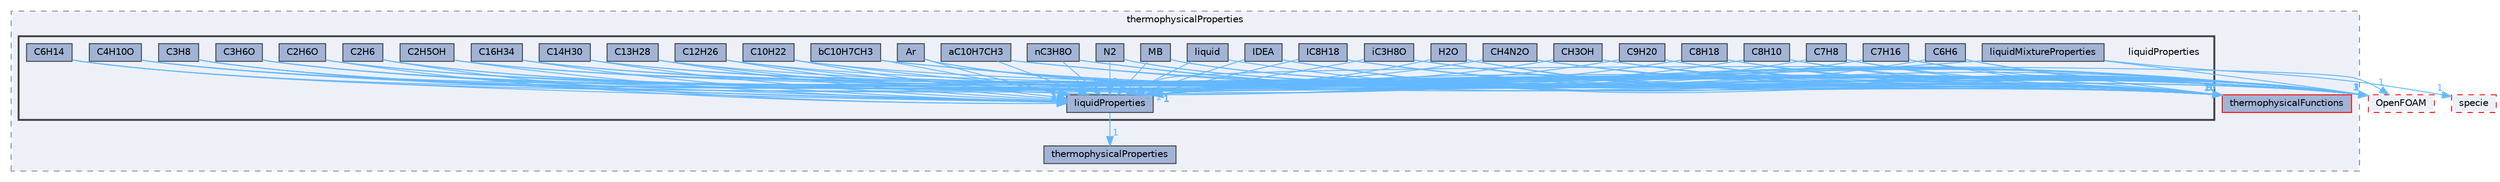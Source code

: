 digraph "src/thermophysicalModels/thermophysicalProperties/liquidProperties"
{
 // LATEX_PDF_SIZE
  bgcolor="transparent";
  edge [fontname=Helvetica,fontsize=10,labelfontname=Helvetica,labelfontsize=10];
  node [fontname=Helvetica,fontsize=10,shape=box,height=0.2,width=0.4];
  compound=true
  subgraph clusterdir_e18d608ec106eacfb005ee36ef0e1b8f {
    graph [ bgcolor="#edf0f7", pencolor="grey50", label="thermophysicalProperties", fontname=Helvetica,fontsize=10 style="filled,dashed", URL="dir_e18d608ec106eacfb005ee36ef0e1b8f.html",tooltip=""]
  dir_27325e2ddd74e88cbda26832a28f3aa6 [label="thermophysicalFunctions", fillcolor="#a2b4d6", color="red", style="filled", URL="dir_27325e2ddd74e88cbda26832a28f3aa6.html",tooltip=""];
  dir_4651bb69b7f292d2e02d8b506955ec59 [label="thermophysicalProperties", fillcolor="#a2b4d6", color="grey25", style="filled", URL="dir_4651bb69b7f292d2e02d8b506955ec59.html",tooltip=""];
  subgraph clusterdir_11d21976779a4654a263863a59c4e24a {
    graph [ bgcolor="#edf0f7", pencolor="grey25", label="", fontname=Helvetica,fontsize=10 style="filled,bold", URL="dir_11d21976779a4654a263863a59c4e24a.html",tooltip=""]
    dir_11d21976779a4654a263863a59c4e24a [shape=plaintext, label="liquidProperties"];
  dir_04be218fc8546c10c7809b130a0d019d [label="aC10H7CH3", fillcolor="#a2b4d6", color="grey25", style="filled", URL="dir_04be218fc8546c10c7809b130a0d019d.html",tooltip=""];
  dir_4e1ab492c6612541a1c518625d2400ab [label="Ar", fillcolor="#a2b4d6", color="grey25", style="filled", URL="dir_4e1ab492c6612541a1c518625d2400ab.html",tooltip=""];
  dir_06fd51f50d3ec224e4dc1105a0f85771 [label="bC10H7CH3", fillcolor="#a2b4d6", color="grey25", style="filled", URL="dir_06fd51f50d3ec224e4dc1105a0f85771.html",tooltip=""];
  dir_9ee49c2234b94d40d6a9a036aa4c1c8d [label="C10H22", fillcolor="#a2b4d6", color="grey25", style="filled", URL="dir_9ee49c2234b94d40d6a9a036aa4c1c8d.html",tooltip=""];
  dir_e5c68ebb6f57a4d8dfac065fc8bec15e [label="C12H26", fillcolor="#a2b4d6", color="grey25", style="filled", URL="dir_e5c68ebb6f57a4d8dfac065fc8bec15e.html",tooltip=""];
  dir_b90f9bf2b5706420e1ee90858a36bfbf [label="C13H28", fillcolor="#a2b4d6", color="grey25", style="filled", URL="dir_b90f9bf2b5706420e1ee90858a36bfbf.html",tooltip=""];
  dir_34858755f18a11f4974db1cc49f458f9 [label="C14H30", fillcolor="#a2b4d6", color="grey25", style="filled", URL="dir_34858755f18a11f4974db1cc49f458f9.html",tooltip=""];
  dir_daab1cb1452a1a2f7dc0ed114205e923 [label="C16H34", fillcolor="#a2b4d6", color="grey25", style="filled", URL="dir_daab1cb1452a1a2f7dc0ed114205e923.html",tooltip=""];
  dir_ffb03b2ac84b15b97cbbda26a026fa56 [label="C2H5OH", fillcolor="#a2b4d6", color="grey25", style="filled", URL="dir_ffb03b2ac84b15b97cbbda26a026fa56.html",tooltip=""];
  dir_2dfea933aa3903a4ecd904357211adfc [label="C2H6", fillcolor="#a2b4d6", color="grey25", style="filled", URL="dir_2dfea933aa3903a4ecd904357211adfc.html",tooltip=""];
  dir_aa33c0bf4e0f3a1b17e77ee7409b86a0 [label="C2H6O", fillcolor="#a2b4d6", color="grey25", style="filled", URL="dir_aa33c0bf4e0f3a1b17e77ee7409b86a0.html",tooltip=""];
  dir_f1d691b7ad25884e2fd4753e24e48b0a [label="C3H6O", fillcolor="#a2b4d6", color="grey25", style="filled", URL="dir_f1d691b7ad25884e2fd4753e24e48b0a.html",tooltip=""];
  dir_2bfbb44cc12ac1a38c241019b8d318cc [label="C3H8", fillcolor="#a2b4d6", color="grey25", style="filled", URL="dir_2bfbb44cc12ac1a38c241019b8d318cc.html",tooltip=""];
  dir_1f754ed25ad93b7ca1fefc704b624270 [label="C4H10O", fillcolor="#a2b4d6", color="grey25", style="filled", URL="dir_1f754ed25ad93b7ca1fefc704b624270.html",tooltip=""];
  dir_7c38f0c9d68b9eb0aabab3510e034a0b [label="C6H14", fillcolor="#a2b4d6", color="grey25", style="filled", URL="dir_7c38f0c9d68b9eb0aabab3510e034a0b.html",tooltip=""];
  dir_0a0be3034aa728efde28543f47546a3b [label="C6H6", fillcolor="#a2b4d6", color="grey25", style="filled", URL="dir_0a0be3034aa728efde28543f47546a3b.html",tooltip=""];
  dir_963e13caf254cdafea00fab86c875d2f [label="C7H16", fillcolor="#a2b4d6", color="grey25", style="filled", URL="dir_963e13caf254cdafea00fab86c875d2f.html",tooltip=""];
  dir_a8247b03c7b3efa0fdc0b811e469b6c9 [label="C7H8", fillcolor="#a2b4d6", color="grey25", style="filled", URL="dir_a8247b03c7b3efa0fdc0b811e469b6c9.html",tooltip=""];
  dir_f6d1b8a65e70a2d38c04cfcef7008e7e [label="C8H10", fillcolor="#a2b4d6", color="grey25", style="filled", URL="dir_f6d1b8a65e70a2d38c04cfcef7008e7e.html",tooltip=""];
  dir_59709bd90b14740b53ffee4a169bae45 [label="C8H18", fillcolor="#a2b4d6", color="grey25", style="filled", URL="dir_59709bd90b14740b53ffee4a169bae45.html",tooltip=""];
  dir_435e821d237a6c2ca31d0ed6a81ca727 [label="C9H20", fillcolor="#a2b4d6", color="grey25", style="filled", URL="dir_435e821d237a6c2ca31d0ed6a81ca727.html",tooltip=""];
  dir_2b6e6f45b8dac0c6193416793970eff2 [label="CH3OH", fillcolor="#a2b4d6", color="grey25", style="filled", URL="dir_2b6e6f45b8dac0c6193416793970eff2.html",tooltip=""];
  dir_bbfabdc884446f2e048a0b3f968c4e8a [label="CH4N2O", fillcolor="#a2b4d6", color="grey25", style="filled", URL="dir_bbfabdc884446f2e048a0b3f968c4e8a.html",tooltip=""];
  dir_088560fd9251ead40a426ca3d2eb5f74 [label="H2O", fillcolor="#a2b4d6", color="grey25", style="filled", URL="dir_088560fd9251ead40a426ca3d2eb5f74.html",tooltip=""];
  dir_d9d354d4669eb3ded8afb946802c935c [label="iC3H8O", fillcolor="#a2b4d6", color="grey25", style="filled", URL="dir_d9d354d4669eb3ded8afb946802c935c.html",tooltip=""];
  dir_d72307fe1113ef821fe8c255b861fbcd [label="IC8H18", fillcolor="#a2b4d6", color="grey25", style="filled", URL="dir_d72307fe1113ef821fe8c255b861fbcd.html",tooltip=""];
  dir_8ca0115979002c679ddc7cb5cc604deb [label="IDEA", fillcolor="#a2b4d6", color="grey25", style="filled", URL="dir_8ca0115979002c679ddc7cb5cc604deb.html",tooltip=""];
  dir_6459eba699aff7d95062764d26b0804a [label="liquid", fillcolor="#a2b4d6", color="grey25", style="filled", URL="dir_6459eba699aff7d95062764d26b0804a.html",tooltip=""];
  dir_ae0ac69eeed64cb22f746c59145f6660 [label="liquidMixtureProperties", fillcolor="#a2b4d6", color="grey25", style="filled", URL="dir_ae0ac69eeed64cb22f746c59145f6660.html",tooltip=""];
  dir_fe7f8d8b1c2d5f5a435c66a0203ba76a [label="liquidProperties", fillcolor="#a2b4d6", color="grey25", style="filled", URL="dir_fe7f8d8b1c2d5f5a435c66a0203ba76a.html",tooltip=""];
  dir_f88c49aa86a5f72a3dfe5e6809f8df0c [label="MB", fillcolor="#a2b4d6", color="grey25", style="filled", URL="dir_f88c49aa86a5f72a3dfe5e6809f8df0c.html",tooltip=""];
  dir_7dc7f18eff7cf6f5cd1123ea74a0cb57 [label="N2", fillcolor="#a2b4d6", color="grey25", style="filled", URL="dir_7dc7f18eff7cf6f5cd1123ea74a0cb57.html",tooltip=""];
  dir_e4b6aff977448593eb932dfb8020320d [label="nC3H8O", fillcolor="#a2b4d6", color="grey25", style="filled", URL="dir_e4b6aff977448593eb932dfb8020320d.html",tooltip=""];
  }
  }
  dir_5c4bf53b114f4c9237cd4ef0431fc9bd [label="specie", fillcolor="#edf0f7", color="red", style="filled,dashed", URL="dir_5c4bf53b114f4c9237cd4ef0431fc9bd.html",tooltip=""];
  dir_c5473ff19b20e6ec4dfe5c310b3778a8 [label="OpenFOAM", fillcolor="#edf0f7", color="red", style="filled,dashed", URL="dir_c5473ff19b20e6ec4dfe5c310b3778a8.html",tooltip=""];
  dir_04be218fc8546c10c7809b130a0d019d->dir_27325e2ddd74e88cbda26832a28f3aa6 [headlabel="10", labeldistance=1.5 headhref="dir_000012_004021.html" href="dir_000012_004021.html" color="steelblue1" fontcolor="steelblue1"];
  dir_04be218fc8546c10c7809b130a0d019d->dir_c5473ff19b20e6ec4dfe5c310b3778a8 [headlabel="1", labeldistance=1.5 headhref="dir_000012_002695.html" href="dir_000012_002695.html" color="steelblue1" fontcolor="steelblue1"];
  dir_04be218fc8546c10c7809b130a0d019d->dir_fe7f8d8b1c2d5f5a435c66a0203ba76a [headlabel="1", labeldistance=1.5 headhref="dir_000012_002231.html" href="dir_000012_002231.html" color="steelblue1" fontcolor="steelblue1"];
  dir_4e1ab492c6612541a1c518625d2400ab->dir_27325e2ddd74e88cbda26832a28f3aa6 [headlabel="10", labeldistance=1.5 headhref="dir_000117_004021.html" href="dir_000117_004021.html" color="steelblue1" fontcolor="steelblue1"];
  dir_4e1ab492c6612541a1c518625d2400ab->dir_c5473ff19b20e6ec4dfe5c310b3778a8 [headlabel="1", labeldistance=1.5 headhref="dir_000117_002695.html" href="dir_000117_002695.html" color="steelblue1" fontcolor="steelblue1"];
  dir_4e1ab492c6612541a1c518625d2400ab->dir_fe7f8d8b1c2d5f5a435c66a0203ba76a [headlabel="1", labeldistance=1.5 headhref="dir_000117_002231.html" href="dir_000117_002231.html" color="steelblue1" fontcolor="steelblue1"];
  dir_06fd51f50d3ec224e4dc1105a0f85771->dir_27325e2ddd74e88cbda26832a28f3aa6 [headlabel="10", labeldistance=1.5 headhref="dir_000256_004021.html" href="dir_000256_004021.html" color="steelblue1" fontcolor="steelblue1"];
  dir_06fd51f50d3ec224e4dc1105a0f85771->dir_c5473ff19b20e6ec4dfe5c310b3778a8 [headlabel="1", labeldistance=1.5 headhref="dir_000256_002695.html" href="dir_000256_002695.html" color="steelblue1" fontcolor="steelblue1"];
  dir_06fd51f50d3ec224e4dc1105a0f85771->dir_fe7f8d8b1c2d5f5a435c66a0203ba76a [headlabel="1", labeldistance=1.5 headhref="dir_000256_002231.html" href="dir_000256_002231.html" color="steelblue1" fontcolor="steelblue1"];
  dir_9ee49c2234b94d40d6a9a036aa4c1c8d->dir_27325e2ddd74e88cbda26832a28f3aa6 [headlabel="10", labeldistance=1.5 headhref="dir_000367_004021.html" href="dir_000367_004021.html" color="steelblue1" fontcolor="steelblue1"];
  dir_9ee49c2234b94d40d6a9a036aa4c1c8d->dir_c5473ff19b20e6ec4dfe5c310b3778a8 [headlabel="1", labeldistance=1.5 headhref="dir_000367_002695.html" href="dir_000367_002695.html" color="steelblue1" fontcolor="steelblue1"];
  dir_9ee49c2234b94d40d6a9a036aa4c1c8d->dir_fe7f8d8b1c2d5f5a435c66a0203ba76a [headlabel="1", labeldistance=1.5 headhref="dir_000367_002231.html" href="dir_000367_002231.html" color="steelblue1" fontcolor="steelblue1"];
  dir_e5c68ebb6f57a4d8dfac065fc8bec15e->dir_27325e2ddd74e88cbda26832a28f3aa6 [headlabel="10", labeldistance=1.5 headhref="dir_000368_004021.html" href="dir_000368_004021.html" color="steelblue1" fontcolor="steelblue1"];
  dir_e5c68ebb6f57a4d8dfac065fc8bec15e->dir_c5473ff19b20e6ec4dfe5c310b3778a8 [headlabel="1", labeldistance=1.5 headhref="dir_000368_002695.html" href="dir_000368_002695.html" color="steelblue1" fontcolor="steelblue1"];
  dir_e5c68ebb6f57a4d8dfac065fc8bec15e->dir_fe7f8d8b1c2d5f5a435c66a0203ba76a [headlabel="1", labeldistance=1.5 headhref="dir_000368_002231.html" href="dir_000368_002231.html" color="steelblue1" fontcolor="steelblue1"];
  dir_b90f9bf2b5706420e1ee90858a36bfbf->dir_27325e2ddd74e88cbda26832a28f3aa6 [headlabel="10", labeldistance=1.5 headhref="dir_000369_004021.html" href="dir_000369_004021.html" color="steelblue1" fontcolor="steelblue1"];
  dir_b90f9bf2b5706420e1ee90858a36bfbf->dir_c5473ff19b20e6ec4dfe5c310b3778a8 [headlabel="1", labeldistance=1.5 headhref="dir_000369_002695.html" href="dir_000369_002695.html" color="steelblue1" fontcolor="steelblue1"];
  dir_b90f9bf2b5706420e1ee90858a36bfbf->dir_fe7f8d8b1c2d5f5a435c66a0203ba76a [headlabel="1", labeldistance=1.5 headhref="dir_000369_002231.html" href="dir_000369_002231.html" color="steelblue1" fontcolor="steelblue1"];
  dir_34858755f18a11f4974db1cc49f458f9->dir_27325e2ddd74e88cbda26832a28f3aa6 [headlabel="10", labeldistance=1.5 headhref="dir_000370_004021.html" href="dir_000370_004021.html" color="steelblue1" fontcolor="steelblue1"];
  dir_34858755f18a11f4974db1cc49f458f9->dir_c5473ff19b20e6ec4dfe5c310b3778a8 [headlabel="1", labeldistance=1.5 headhref="dir_000370_002695.html" href="dir_000370_002695.html" color="steelblue1" fontcolor="steelblue1"];
  dir_34858755f18a11f4974db1cc49f458f9->dir_fe7f8d8b1c2d5f5a435c66a0203ba76a [headlabel="1", labeldistance=1.5 headhref="dir_000370_002231.html" href="dir_000370_002231.html" color="steelblue1" fontcolor="steelblue1"];
  dir_daab1cb1452a1a2f7dc0ed114205e923->dir_27325e2ddd74e88cbda26832a28f3aa6 [headlabel="10", labeldistance=1.5 headhref="dir_000371_004021.html" href="dir_000371_004021.html" color="steelblue1" fontcolor="steelblue1"];
  dir_daab1cb1452a1a2f7dc0ed114205e923->dir_c5473ff19b20e6ec4dfe5c310b3778a8 [headlabel="1", labeldistance=1.5 headhref="dir_000371_002695.html" href="dir_000371_002695.html" color="steelblue1" fontcolor="steelblue1"];
  dir_daab1cb1452a1a2f7dc0ed114205e923->dir_fe7f8d8b1c2d5f5a435c66a0203ba76a [headlabel="1", labeldistance=1.5 headhref="dir_000371_002231.html" href="dir_000371_002231.html" color="steelblue1" fontcolor="steelblue1"];
  dir_ffb03b2ac84b15b97cbbda26a026fa56->dir_27325e2ddd74e88cbda26832a28f3aa6 [headlabel="10", labeldistance=1.5 headhref="dir_000372_004021.html" href="dir_000372_004021.html" color="steelblue1" fontcolor="steelblue1"];
  dir_ffb03b2ac84b15b97cbbda26a026fa56->dir_c5473ff19b20e6ec4dfe5c310b3778a8 [headlabel="1", labeldistance=1.5 headhref="dir_000372_002695.html" href="dir_000372_002695.html" color="steelblue1" fontcolor="steelblue1"];
  dir_ffb03b2ac84b15b97cbbda26a026fa56->dir_fe7f8d8b1c2d5f5a435c66a0203ba76a [headlabel="1", labeldistance=1.5 headhref="dir_000372_002231.html" href="dir_000372_002231.html" color="steelblue1" fontcolor="steelblue1"];
  dir_2dfea933aa3903a4ecd904357211adfc->dir_27325e2ddd74e88cbda26832a28f3aa6 [headlabel="10", labeldistance=1.5 headhref="dir_000373_004021.html" href="dir_000373_004021.html" color="steelblue1" fontcolor="steelblue1"];
  dir_2dfea933aa3903a4ecd904357211adfc->dir_c5473ff19b20e6ec4dfe5c310b3778a8 [headlabel="1", labeldistance=1.5 headhref="dir_000373_002695.html" href="dir_000373_002695.html" color="steelblue1" fontcolor="steelblue1"];
  dir_2dfea933aa3903a4ecd904357211adfc->dir_fe7f8d8b1c2d5f5a435c66a0203ba76a [headlabel="1", labeldistance=1.5 headhref="dir_000373_002231.html" href="dir_000373_002231.html" color="steelblue1" fontcolor="steelblue1"];
  dir_aa33c0bf4e0f3a1b17e77ee7409b86a0->dir_27325e2ddd74e88cbda26832a28f3aa6 [headlabel="10", labeldistance=1.5 headhref="dir_000374_004021.html" href="dir_000374_004021.html" color="steelblue1" fontcolor="steelblue1"];
  dir_aa33c0bf4e0f3a1b17e77ee7409b86a0->dir_c5473ff19b20e6ec4dfe5c310b3778a8 [headlabel="1", labeldistance=1.5 headhref="dir_000374_002695.html" href="dir_000374_002695.html" color="steelblue1" fontcolor="steelblue1"];
  dir_aa33c0bf4e0f3a1b17e77ee7409b86a0->dir_fe7f8d8b1c2d5f5a435c66a0203ba76a [headlabel="1", labeldistance=1.5 headhref="dir_000374_002231.html" href="dir_000374_002231.html" color="steelblue1" fontcolor="steelblue1"];
  dir_f1d691b7ad25884e2fd4753e24e48b0a->dir_27325e2ddd74e88cbda26832a28f3aa6 [headlabel="10", labeldistance=1.5 headhref="dir_000375_004021.html" href="dir_000375_004021.html" color="steelblue1" fontcolor="steelblue1"];
  dir_f1d691b7ad25884e2fd4753e24e48b0a->dir_c5473ff19b20e6ec4dfe5c310b3778a8 [headlabel="1", labeldistance=1.5 headhref="dir_000375_002695.html" href="dir_000375_002695.html" color="steelblue1" fontcolor="steelblue1"];
  dir_f1d691b7ad25884e2fd4753e24e48b0a->dir_fe7f8d8b1c2d5f5a435c66a0203ba76a [headlabel="1", labeldistance=1.5 headhref="dir_000375_002231.html" href="dir_000375_002231.html" color="steelblue1" fontcolor="steelblue1"];
  dir_2bfbb44cc12ac1a38c241019b8d318cc->dir_27325e2ddd74e88cbda26832a28f3aa6 [headlabel="10", labeldistance=1.5 headhref="dir_000376_004021.html" href="dir_000376_004021.html" color="steelblue1" fontcolor="steelblue1"];
  dir_2bfbb44cc12ac1a38c241019b8d318cc->dir_c5473ff19b20e6ec4dfe5c310b3778a8 [headlabel="1", labeldistance=1.5 headhref="dir_000376_002695.html" href="dir_000376_002695.html" color="steelblue1" fontcolor="steelblue1"];
  dir_2bfbb44cc12ac1a38c241019b8d318cc->dir_fe7f8d8b1c2d5f5a435c66a0203ba76a [headlabel="1", labeldistance=1.5 headhref="dir_000376_002231.html" href="dir_000376_002231.html" color="steelblue1" fontcolor="steelblue1"];
  dir_1f754ed25ad93b7ca1fefc704b624270->dir_27325e2ddd74e88cbda26832a28f3aa6 [headlabel="10", labeldistance=1.5 headhref="dir_000377_004021.html" href="dir_000377_004021.html" color="steelblue1" fontcolor="steelblue1"];
  dir_1f754ed25ad93b7ca1fefc704b624270->dir_c5473ff19b20e6ec4dfe5c310b3778a8 [headlabel="1", labeldistance=1.5 headhref="dir_000377_002695.html" href="dir_000377_002695.html" color="steelblue1" fontcolor="steelblue1"];
  dir_1f754ed25ad93b7ca1fefc704b624270->dir_fe7f8d8b1c2d5f5a435c66a0203ba76a [headlabel="1", labeldistance=1.5 headhref="dir_000377_002231.html" href="dir_000377_002231.html" color="steelblue1" fontcolor="steelblue1"];
  dir_7c38f0c9d68b9eb0aabab3510e034a0b->dir_27325e2ddd74e88cbda26832a28f3aa6 [headlabel="10", labeldistance=1.5 headhref="dir_000378_004021.html" href="dir_000378_004021.html" color="steelblue1" fontcolor="steelblue1"];
  dir_7c38f0c9d68b9eb0aabab3510e034a0b->dir_c5473ff19b20e6ec4dfe5c310b3778a8 [headlabel="1", labeldistance=1.5 headhref="dir_000378_002695.html" href="dir_000378_002695.html" color="steelblue1" fontcolor="steelblue1"];
  dir_7c38f0c9d68b9eb0aabab3510e034a0b->dir_fe7f8d8b1c2d5f5a435c66a0203ba76a [headlabel="1", labeldistance=1.5 headhref="dir_000378_002231.html" href="dir_000378_002231.html" color="steelblue1" fontcolor="steelblue1"];
  dir_0a0be3034aa728efde28543f47546a3b->dir_27325e2ddd74e88cbda26832a28f3aa6 [headlabel="10", labeldistance=1.5 headhref="dir_000379_004021.html" href="dir_000379_004021.html" color="steelblue1" fontcolor="steelblue1"];
  dir_0a0be3034aa728efde28543f47546a3b->dir_c5473ff19b20e6ec4dfe5c310b3778a8 [headlabel="1", labeldistance=1.5 headhref="dir_000379_002695.html" href="dir_000379_002695.html" color="steelblue1" fontcolor="steelblue1"];
  dir_0a0be3034aa728efde28543f47546a3b->dir_fe7f8d8b1c2d5f5a435c66a0203ba76a [headlabel="1", labeldistance=1.5 headhref="dir_000379_002231.html" href="dir_000379_002231.html" color="steelblue1" fontcolor="steelblue1"];
  dir_963e13caf254cdafea00fab86c875d2f->dir_27325e2ddd74e88cbda26832a28f3aa6 [headlabel="10", labeldistance=1.5 headhref="dir_000380_004021.html" href="dir_000380_004021.html" color="steelblue1" fontcolor="steelblue1"];
  dir_963e13caf254cdafea00fab86c875d2f->dir_c5473ff19b20e6ec4dfe5c310b3778a8 [headlabel="1", labeldistance=1.5 headhref="dir_000380_002695.html" href="dir_000380_002695.html" color="steelblue1" fontcolor="steelblue1"];
  dir_963e13caf254cdafea00fab86c875d2f->dir_fe7f8d8b1c2d5f5a435c66a0203ba76a [headlabel="1", labeldistance=1.5 headhref="dir_000380_002231.html" href="dir_000380_002231.html" color="steelblue1" fontcolor="steelblue1"];
  dir_a8247b03c7b3efa0fdc0b811e469b6c9->dir_27325e2ddd74e88cbda26832a28f3aa6 [headlabel="10", labeldistance=1.5 headhref="dir_000381_004021.html" href="dir_000381_004021.html" color="steelblue1" fontcolor="steelblue1"];
  dir_a8247b03c7b3efa0fdc0b811e469b6c9->dir_c5473ff19b20e6ec4dfe5c310b3778a8 [headlabel="1", labeldistance=1.5 headhref="dir_000381_002695.html" href="dir_000381_002695.html" color="steelblue1" fontcolor="steelblue1"];
  dir_a8247b03c7b3efa0fdc0b811e469b6c9->dir_fe7f8d8b1c2d5f5a435c66a0203ba76a [headlabel="1", labeldistance=1.5 headhref="dir_000381_002231.html" href="dir_000381_002231.html" color="steelblue1" fontcolor="steelblue1"];
  dir_f6d1b8a65e70a2d38c04cfcef7008e7e->dir_27325e2ddd74e88cbda26832a28f3aa6 [headlabel="9", labeldistance=1.5 headhref="dir_000382_004021.html" href="dir_000382_004021.html" color="steelblue1" fontcolor="steelblue1"];
  dir_f6d1b8a65e70a2d38c04cfcef7008e7e->dir_c5473ff19b20e6ec4dfe5c310b3778a8 [headlabel="1", labeldistance=1.5 headhref="dir_000382_002695.html" href="dir_000382_002695.html" color="steelblue1" fontcolor="steelblue1"];
  dir_f6d1b8a65e70a2d38c04cfcef7008e7e->dir_fe7f8d8b1c2d5f5a435c66a0203ba76a [headlabel="1", labeldistance=1.5 headhref="dir_000382_002231.html" href="dir_000382_002231.html" color="steelblue1" fontcolor="steelblue1"];
  dir_59709bd90b14740b53ffee4a169bae45->dir_27325e2ddd74e88cbda26832a28f3aa6 [headlabel="10", labeldistance=1.5 headhref="dir_000383_004021.html" href="dir_000383_004021.html" color="steelblue1" fontcolor="steelblue1"];
  dir_59709bd90b14740b53ffee4a169bae45->dir_c5473ff19b20e6ec4dfe5c310b3778a8 [headlabel="1", labeldistance=1.5 headhref="dir_000383_002695.html" href="dir_000383_002695.html" color="steelblue1" fontcolor="steelblue1"];
  dir_59709bd90b14740b53ffee4a169bae45->dir_fe7f8d8b1c2d5f5a435c66a0203ba76a [headlabel="1", labeldistance=1.5 headhref="dir_000383_002231.html" href="dir_000383_002231.html" color="steelblue1" fontcolor="steelblue1"];
  dir_435e821d237a6c2ca31d0ed6a81ca727->dir_27325e2ddd74e88cbda26832a28f3aa6 [headlabel="10", labeldistance=1.5 headhref="dir_000384_004021.html" href="dir_000384_004021.html" color="steelblue1" fontcolor="steelblue1"];
  dir_435e821d237a6c2ca31d0ed6a81ca727->dir_c5473ff19b20e6ec4dfe5c310b3778a8 [headlabel="1", labeldistance=1.5 headhref="dir_000384_002695.html" href="dir_000384_002695.html" color="steelblue1" fontcolor="steelblue1"];
  dir_435e821d237a6c2ca31d0ed6a81ca727->dir_fe7f8d8b1c2d5f5a435c66a0203ba76a [headlabel="1", labeldistance=1.5 headhref="dir_000384_002231.html" href="dir_000384_002231.html" color="steelblue1" fontcolor="steelblue1"];
  dir_2b6e6f45b8dac0c6193416793970eff2->dir_27325e2ddd74e88cbda26832a28f3aa6 [headlabel="10", labeldistance=1.5 headhref="dir_000459_004021.html" href="dir_000459_004021.html" color="steelblue1" fontcolor="steelblue1"];
  dir_2b6e6f45b8dac0c6193416793970eff2->dir_c5473ff19b20e6ec4dfe5c310b3778a8 [headlabel="1", labeldistance=1.5 headhref="dir_000459_002695.html" href="dir_000459_002695.html" color="steelblue1" fontcolor="steelblue1"];
  dir_2b6e6f45b8dac0c6193416793970eff2->dir_fe7f8d8b1c2d5f5a435c66a0203ba76a [headlabel="1", labeldistance=1.5 headhref="dir_000459_002231.html" href="dir_000459_002231.html" color="steelblue1" fontcolor="steelblue1"];
  dir_bbfabdc884446f2e048a0b3f968c4e8a->dir_27325e2ddd74e88cbda26832a28f3aa6 [headlabel="10", labeldistance=1.5 headhref="dir_000460_004021.html" href="dir_000460_004021.html" color="steelblue1" fontcolor="steelblue1"];
  dir_bbfabdc884446f2e048a0b3f968c4e8a->dir_c5473ff19b20e6ec4dfe5c310b3778a8 [headlabel="1", labeldistance=1.5 headhref="dir_000460_002695.html" href="dir_000460_002695.html" color="steelblue1" fontcolor="steelblue1"];
  dir_bbfabdc884446f2e048a0b3f968c4e8a->dir_fe7f8d8b1c2d5f5a435c66a0203ba76a [headlabel="1", labeldistance=1.5 headhref="dir_000460_002231.html" href="dir_000460_002231.html" color="steelblue1" fontcolor="steelblue1"];
  dir_088560fd9251ead40a426ca3d2eb5f74->dir_27325e2ddd74e88cbda26832a28f3aa6 [headlabel="9", labeldistance=1.5 headhref="dir_001692_004021.html" href="dir_001692_004021.html" color="steelblue1" fontcolor="steelblue1"];
  dir_088560fd9251ead40a426ca3d2eb5f74->dir_c5473ff19b20e6ec4dfe5c310b3778a8 [headlabel="1", labeldistance=1.5 headhref="dir_001692_002695.html" href="dir_001692_002695.html" color="steelblue1" fontcolor="steelblue1"];
  dir_088560fd9251ead40a426ca3d2eb5f74->dir_fe7f8d8b1c2d5f5a435c66a0203ba76a [headlabel="1", labeldistance=1.5 headhref="dir_001692_002231.html" href="dir_001692_002231.html" color="steelblue1" fontcolor="steelblue1"];
  dir_d9d354d4669eb3ded8afb946802c935c->dir_27325e2ddd74e88cbda26832a28f3aa6 [headlabel="9", labeldistance=1.5 headhref="dir_001767_004021.html" href="dir_001767_004021.html" color="steelblue1" fontcolor="steelblue1"];
  dir_d9d354d4669eb3ded8afb946802c935c->dir_c5473ff19b20e6ec4dfe5c310b3778a8 [headlabel="1", labeldistance=1.5 headhref="dir_001767_002695.html" href="dir_001767_002695.html" color="steelblue1" fontcolor="steelblue1"];
  dir_d9d354d4669eb3ded8afb946802c935c->dir_fe7f8d8b1c2d5f5a435c66a0203ba76a [headlabel="1", labeldistance=1.5 headhref="dir_001767_002231.html" href="dir_001767_002231.html" color="steelblue1" fontcolor="steelblue1"];
  dir_d72307fe1113ef821fe8c255b861fbcd->dir_27325e2ddd74e88cbda26832a28f3aa6 [headlabel="10", labeldistance=1.5 headhref="dir_001768_004021.html" href="dir_001768_004021.html" color="steelblue1" fontcolor="steelblue1"];
  dir_d72307fe1113ef821fe8c255b861fbcd->dir_c5473ff19b20e6ec4dfe5c310b3778a8 [headlabel="1", labeldistance=1.5 headhref="dir_001768_002695.html" href="dir_001768_002695.html" color="steelblue1" fontcolor="steelblue1"];
  dir_d72307fe1113ef821fe8c255b861fbcd->dir_fe7f8d8b1c2d5f5a435c66a0203ba76a [headlabel="1", labeldistance=1.5 headhref="dir_001768_002231.html" href="dir_001768_002231.html" color="steelblue1" fontcolor="steelblue1"];
  dir_8ca0115979002c679ddc7cb5cc604deb->dir_27325e2ddd74e88cbda26832a28f3aa6 [headlabel="9", labeldistance=1.5 headhref="dir_001777_004021.html" href="dir_001777_004021.html" color="steelblue1" fontcolor="steelblue1"];
  dir_8ca0115979002c679ddc7cb5cc604deb->dir_c5473ff19b20e6ec4dfe5c310b3778a8 [headlabel="1", labeldistance=1.5 headhref="dir_001777_002695.html" href="dir_001777_002695.html" color="steelblue1" fontcolor="steelblue1"];
  dir_8ca0115979002c679ddc7cb5cc604deb->dir_fe7f8d8b1c2d5f5a435c66a0203ba76a [headlabel="1", labeldistance=1.5 headhref="dir_001777_002231.html" href="dir_001777_002231.html" color="steelblue1" fontcolor="steelblue1"];
  dir_6459eba699aff7d95062764d26b0804a->dir_c5473ff19b20e6ec4dfe5c310b3778a8 [headlabel="3", labeldistance=1.5 headhref="dir_002220_002695.html" href="dir_002220_002695.html" color="steelblue1" fontcolor="steelblue1"];
  dir_6459eba699aff7d95062764d26b0804a->dir_fe7f8d8b1c2d5f5a435c66a0203ba76a [headlabel="1", labeldistance=1.5 headhref="dir_002220_002231.html" href="dir_002220_002231.html" color="steelblue1" fontcolor="steelblue1"];
  dir_ae0ac69eeed64cb22f746c59145f6660->dir_5c4bf53b114f4c9237cd4ef0431fc9bd [headlabel="1", labeldistance=1.5 headhref="dir_002228_003683.html" href="dir_002228_003683.html" color="steelblue1" fontcolor="steelblue1"];
  dir_ae0ac69eeed64cb22f746c59145f6660->dir_c5473ff19b20e6ec4dfe5c310b3778a8 [headlabel="3", labeldistance=1.5 headhref="dir_002228_002695.html" href="dir_002228_002695.html" color="steelblue1" fontcolor="steelblue1"];
  dir_ae0ac69eeed64cb22f746c59145f6660->dir_fe7f8d8b1c2d5f5a435c66a0203ba76a [headlabel="1", labeldistance=1.5 headhref="dir_002228_002231.html" href="dir_002228_002231.html" color="steelblue1" fontcolor="steelblue1"];
  dir_fe7f8d8b1c2d5f5a435c66a0203ba76a->dir_4651bb69b7f292d2e02d8b506955ec59 [headlabel="1", labeldistance=1.5 headhref="dir_002231_004024.html" href="dir_002231_004024.html" color="steelblue1" fontcolor="steelblue1"];
  dir_fe7f8d8b1c2d5f5a435c66a0203ba76a->dir_c5473ff19b20e6ec4dfe5c310b3778a8 [headlabel="1", labeldistance=1.5 headhref="dir_002231_002695.html" href="dir_002231_002695.html" color="steelblue1" fontcolor="steelblue1"];
  dir_f88c49aa86a5f72a3dfe5e6809f8df0c->dir_27325e2ddd74e88cbda26832a28f3aa6 [headlabel="10", labeldistance=1.5 headhref="dir_002342_004021.html" href="dir_002342_004021.html" color="steelblue1" fontcolor="steelblue1"];
  dir_f88c49aa86a5f72a3dfe5e6809f8df0c->dir_c5473ff19b20e6ec4dfe5c310b3778a8 [headlabel="1", labeldistance=1.5 headhref="dir_002342_002695.html" href="dir_002342_002695.html" color="steelblue1" fontcolor="steelblue1"];
  dir_f88c49aa86a5f72a3dfe5e6809f8df0c->dir_fe7f8d8b1c2d5f5a435c66a0203ba76a [headlabel="1", labeldistance=1.5 headhref="dir_002342_002231.html" href="dir_002342_002231.html" color="steelblue1" fontcolor="steelblue1"];
  dir_7dc7f18eff7cf6f5cd1123ea74a0cb57->dir_27325e2ddd74e88cbda26832a28f3aa6 [headlabel="10", labeldistance=1.5 headhref="dir_002509_004021.html" href="dir_002509_004021.html" color="steelblue1" fontcolor="steelblue1"];
  dir_7dc7f18eff7cf6f5cd1123ea74a0cb57->dir_c5473ff19b20e6ec4dfe5c310b3778a8 [headlabel="1", labeldistance=1.5 headhref="dir_002509_002695.html" href="dir_002509_002695.html" color="steelblue1" fontcolor="steelblue1"];
  dir_7dc7f18eff7cf6f5cd1123ea74a0cb57->dir_fe7f8d8b1c2d5f5a435c66a0203ba76a [headlabel="1", labeldistance=1.5 headhref="dir_002509_002231.html" href="dir_002509_002231.html" color="steelblue1" fontcolor="steelblue1"];
  dir_e4b6aff977448593eb932dfb8020320d->dir_27325e2ddd74e88cbda26832a28f3aa6 [headlabel="9", labeldistance=1.5 headhref="dir_002520_004021.html" href="dir_002520_004021.html" color="steelblue1" fontcolor="steelblue1"];
  dir_e4b6aff977448593eb932dfb8020320d->dir_c5473ff19b20e6ec4dfe5c310b3778a8 [headlabel="1", labeldistance=1.5 headhref="dir_002520_002695.html" href="dir_002520_002695.html" color="steelblue1" fontcolor="steelblue1"];
  dir_e4b6aff977448593eb932dfb8020320d->dir_fe7f8d8b1c2d5f5a435c66a0203ba76a [headlabel="1", labeldistance=1.5 headhref="dir_002520_002231.html" href="dir_002520_002231.html" color="steelblue1" fontcolor="steelblue1"];
}
